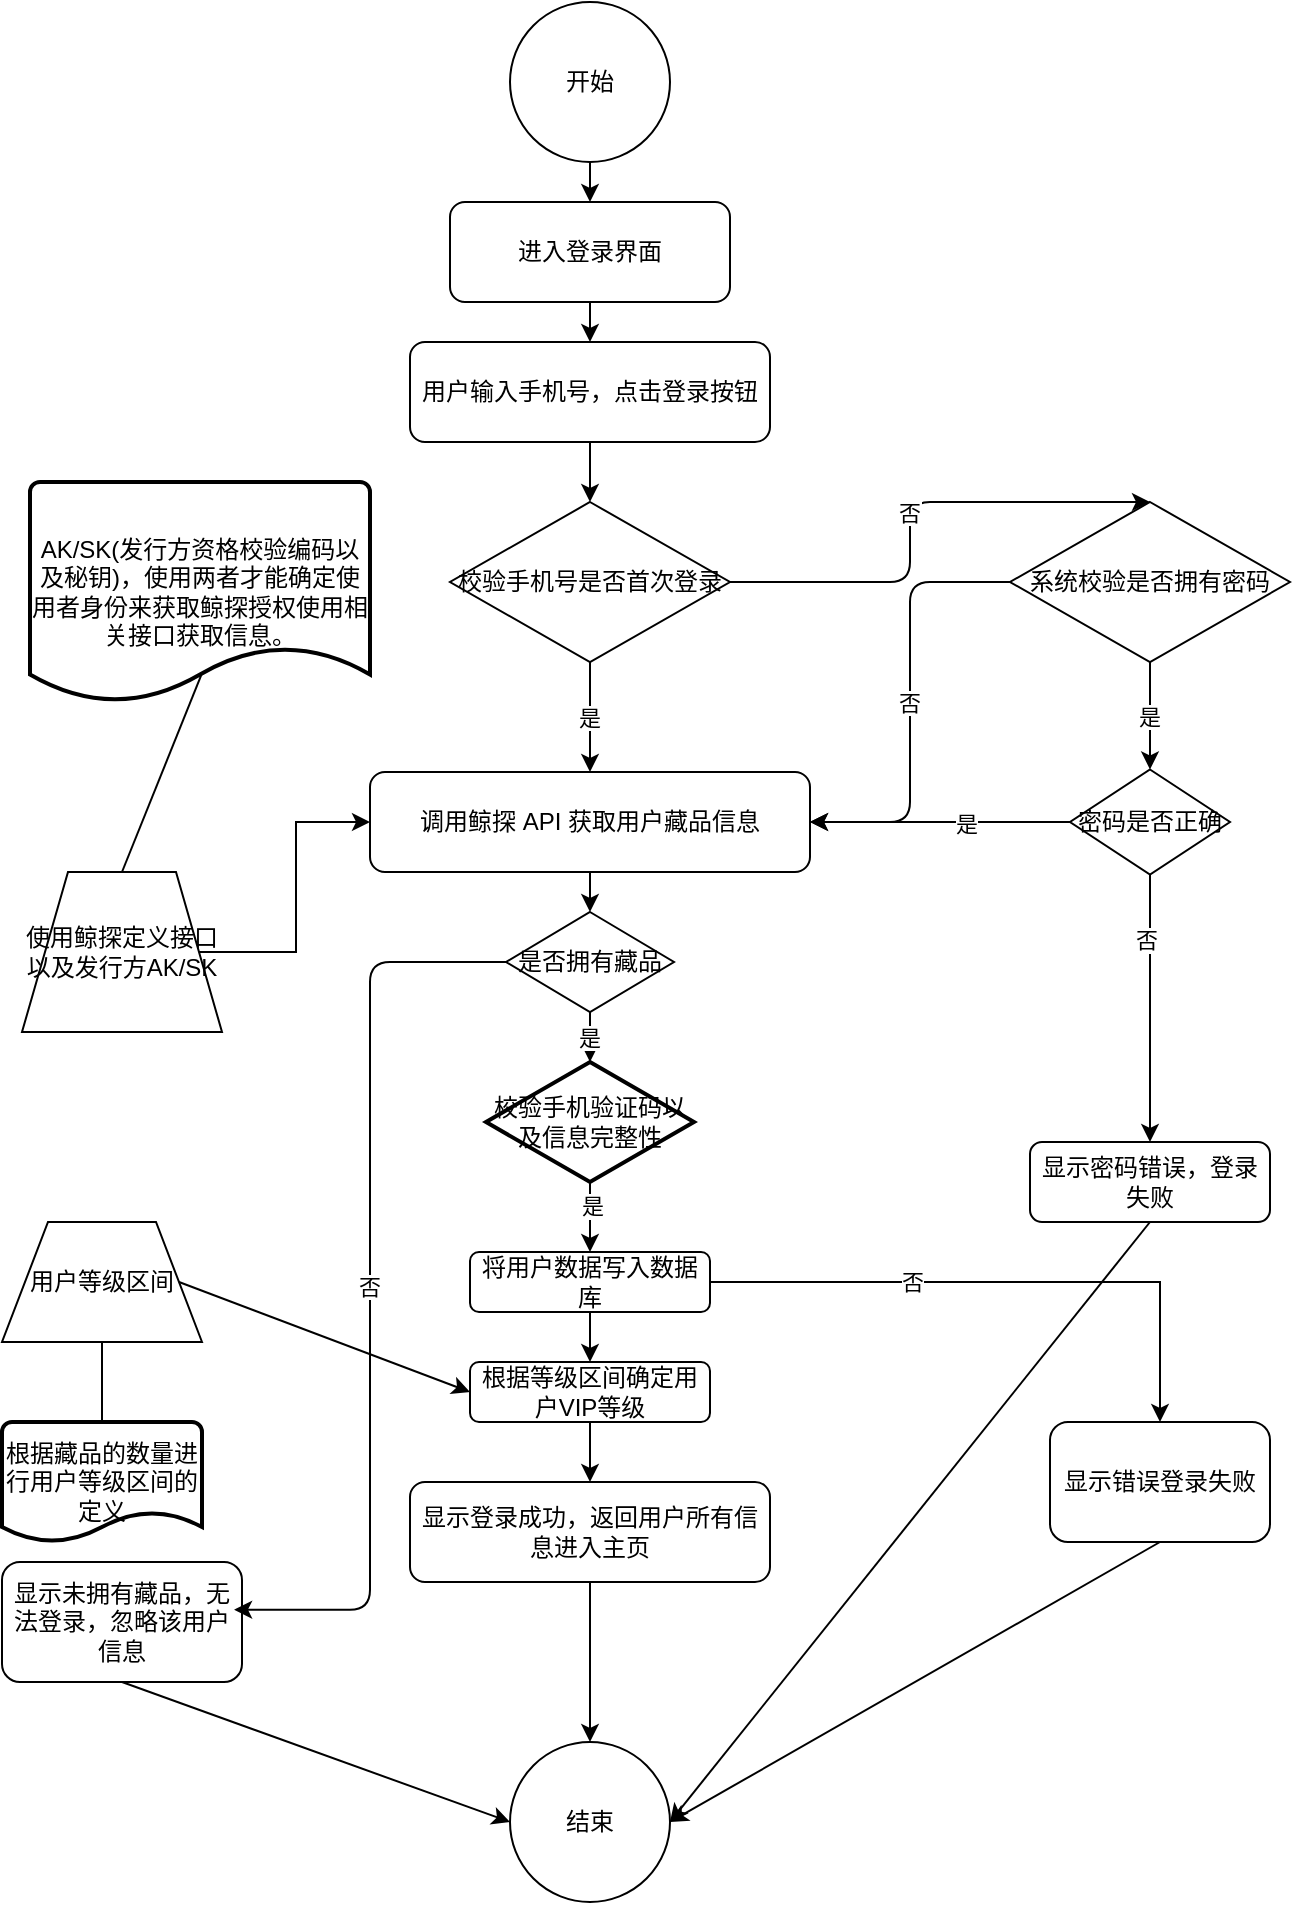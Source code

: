 <mxfile version="26.0.11">
  <diagram name="第 1 页" id="aXCf6BzW8M_fI4Hq0Mss">
    <mxGraphModel dx="479" dy="723" grid="1" gridSize="10" guides="1" tooltips="1" connect="1" arrows="1" fold="1" page="1" pageScale="1" pageWidth="827" pageHeight="1169" math="0" shadow="0">
      <root>
        <mxCell id="0" />
        <mxCell id="1" parent="0" />
        <mxCell id="ARnbIlMLo6GgX88KTdsv-40" value="开始" style="ellipse;whiteSpace=wrap;html=1;" parent="1" vertex="1">
          <mxGeometry x="344" y="80" width="80" height="80" as="geometry" />
        </mxCell>
        <mxCell id="ARnbIlMLo6GgX88KTdsv-41" value="进入登录界面" style="rounded=1;whiteSpace=wrap;html=1;" parent="1" vertex="1">
          <mxGeometry x="314" y="180" width="140" height="50" as="geometry" />
        </mxCell>
        <mxCell id="ARnbIlMLo6GgX88KTdsv-42" value="用户输入手机号，点击登录按钮" style="rounded=1;whiteSpace=wrap;html=1;" parent="1" vertex="1">
          <mxGeometry x="294" y="250" width="180" height="50" as="geometry" />
        </mxCell>
        <mxCell id="ARnbIlMLo6GgX88KTdsv-43" value="校验手机号是否首次登录" style="rhombus;whiteSpace=wrap;html=1;" parent="1" vertex="1">
          <mxGeometry x="314" y="330" width="140" height="80" as="geometry" />
        </mxCell>
        <mxCell id="ARnbIlMLo6GgX88KTdsv-44" value="是" style="edgeStyle=elbowEdgeStyle;entryX=0.5;entryY=0;entryDx=0;entryDy=0;" parent="1" source="ARnbIlMLo6GgX88KTdsv-43" target="ARnbIlMLo6GgX88KTdsv-46" edge="1">
          <mxGeometry relative="1" as="geometry">
            <mxPoint x="384" y="450" as="targetPoint" />
          </mxGeometry>
        </mxCell>
        <mxCell id="ARnbIlMLo6GgX88KTdsv-46" value="调用鲸探 API 获取用户藏品信息" style="rounded=1;whiteSpace=wrap;html=1;" parent="1" vertex="1">
          <mxGeometry x="274" y="465" width="220" height="50" as="geometry" />
        </mxCell>
        <mxCell id="ARnbIlMLo6GgX88KTdsv-47" value="显示登录成功，返回用户所有信息进入主页" style="rounded=1;whiteSpace=wrap;html=1;" parent="1" vertex="1">
          <mxGeometry x="294" y="820" width="180" height="50" as="geometry" />
        </mxCell>
        <mxCell id="ARnbIlMLo6GgX88KTdsv-48" value="否" style="edgeStyle=elbowEdgeStyle;entryX=0.5;entryY=0;entryDx=0;entryDy=0;exitX=1;exitY=0.5;exitDx=0;exitDy=0;" parent="1" source="ARnbIlMLo6GgX88KTdsv-43" target="ARnbIlMLo6GgX88KTdsv-49" edge="1">
          <mxGeometry relative="1" as="geometry">
            <Array as="points">
              <mxPoint x="544" y="330" />
            </Array>
          </mxGeometry>
        </mxCell>
        <mxCell id="ARnbIlMLo6GgX88KTdsv-49" value="系统校验是否拥有密码" style="rhombus;whiteSpace=wrap;html=1;" parent="1" vertex="1">
          <mxGeometry x="594" y="330" width="140" height="80" as="geometry" />
        </mxCell>
        <mxCell id="ARnbIlMLo6GgX88KTdsv-50" value="是" style="edgeStyle=elbowEdgeStyle;entryX=0.5;entryY=0;entryDx=0;entryDy=0;" parent="1" source="ARnbIlMLo6GgX88KTdsv-49" target="ARnbIlMLo6GgX88KTdsv-60" edge="1">
          <mxGeometry relative="1" as="geometry">
            <mxPoint x="654" y="500" as="targetPoint" />
          </mxGeometry>
        </mxCell>
        <mxCell id="ARnbIlMLo6GgX88KTdsv-51" value="结束" style="ellipse;whiteSpace=wrap;html=1;" parent="1" vertex="1">
          <mxGeometry x="344" y="950" width="80" height="80" as="geometry" />
        </mxCell>
        <mxCell id="ARnbIlMLo6GgX88KTdsv-52" value="否" style="edgeStyle=elbowEdgeStyle;entryX=1;entryY=0.5;entryDx=0;entryDy=0;" parent="1" source="ARnbIlMLo6GgX88KTdsv-49" target="ARnbIlMLo6GgX88KTdsv-46" edge="1">
          <mxGeometry relative="1" as="geometry">
            <mxPoint x="510" y="550" as="targetPoint" />
          </mxGeometry>
        </mxCell>
        <mxCell id="ARnbIlMLo6GgX88KTdsv-53" parent="1" source="ARnbIlMLo6GgX88KTdsv-40" target="ARnbIlMLo6GgX88KTdsv-41" edge="1">
          <mxGeometry relative="1" as="geometry" />
        </mxCell>
        <mxCell id="ARnbIlMLo6GgX88KTdsv-54" parent="1" source="ARnbIlMLo6GgX88KTdsv-41" target="ARnbIlMLo6GgX88KTdsv-42" edge="1">
          <mxGeometry relative="1" as="geometry" />
        </mxCell>
        <mxCell id="ARnbIlMLo6GgX88KTdsv-55" parent="1" source="ARnbIlMLo6GgX88KTdsv-42" target="ARnbIlMLo6GgX88KTdsv-43" edge="1">
          <mxGeometry relative="1" as="geometry" />
        </mxCell>
        <mxCell id="ARnbIlMLo6GgX88KTdsv-58" style="exitX=0.5;exitY=1;exitDx=0;exitDy=0;entryX=0.5;entryY=0;entryDx=0;entryDy=0;" parent="1" source="ARnbIlMLo6GgX88KTdsv-47" target="ARnbIlMLo6GgX88KTdsv-51" edge="1">
          <mxGeometry relative="1" as="geometry">
            <mxPoint x="384" y="1010" as="targetPoint" />
            <mxPoint x="384" y="960" as="sourcePoint" />
          </mxGeometry>
        </mxCell>
        <mxCell id="ARnbIlMLo6GgX88KTdsv-61" style="edgeStyle=orthogonalEdgeStyle;rounded=0;orthogonalLoop=1;jettySize=auto;html=1;exitX=0;exitY=0.5;exitDx=0;exitDy=0;entryX=1;entryY=0.5;entryDx=0;entryDy=0;" parent="1" source="ARnbIlMLo6GgX88KTdsv-60" target="ARnbIlMLo6GgX88KTdsv-46" edge="1">
          <mxGeometry relative="1" as="geometry">
            <mxPoint x="530" y="555" as="targetPoint" />
          </mxGeometry>
        </mxCell>
        <mxCell id="ARnbIlMLo6GgX88KTdsv-62" value="是" style="edgeLabel;html=1;align=center;verticalAlign=middle;resizable=0;points=[];" parent="ARnbIlMLo6GgX88KTdsv-61" vertex="1" connectable="0">
          <mxGeometry x="-0.191" y="1" relative="1" as="geometry">
            <mxPoint as="offset" />
          </mxGeometry>
        </mxCell>
        <mxCell id="ARnbIlMLo6GgX88KTdsv-64" value="" style="edgeStyle=orthogonalEdgeStyle;rounded=0;orthogonalLoop=1;jettySize=auto;html=1;" parent="1" source="ARnbIlMLo6GgX88KTdsv-60" target="ARnbIlMLo6GgX88KTdsv-63" edge="1">
          <mxGeometry relative="1" as="geometry" />
        </mxCell>
        <mxCell id="ARnbIlMLo6GgX88KTdsv-65" value="否" style="edgeLabel;html=1;align=center;verticalAlign=middle;resizable=0;points=[];" parent="ARnbIlMLo6GgX88KTdsv-64" vertex="1" connectable="0">
          <mxGeometry x="-0.519" y="-2" relative="1" as="geometry">
            <mxPoint as="offset" />
          </mxGeometry>
        </mxCell>
        <mxCell id="ARnbIlMLo6GgX88KTdsv-60" value="密码是否正确" style="rhombus;whiteSpace=wrap;html=1;" parent="1" vertex="1">
          <mxGeometry x="624" y="463.75" width="80" height="52.5" as="geometry" />
        </mxCell>
        <mxCell id="ARnbIlMLo6GgX88KTdsv-63" value="显示密码错误，登录失败" style="rounded=1;whiteSpace=wrap;html=1;" parent="1" vertex="1">
          <mxGeometry x="604" y="650" width="120" height="40" as="geometry" />
        </mxCell>
        <mxCell id="ARnbIlMLo6GgX88KTdsv-68" style="exitX=0.5;exitY=1;exitDx=0;exitDy=0;entryX=1;entryY=0.5;entryDx=0;entryDy=0;" parent="1" source="ARnbIlMLo6GgX88KTdsv-63" target="ARnbIlMLo6GgX88KTdsv-51" edge="1">
          <mxGeometry relative="1" as="geometry">
            <mxPoint x="894" y="650" as="sourcePoint" />
            <mxPoint x="1124" y="710" as="targetPoint" />
          </mxGeometry>
        </mxCell>
        <mxCell id="ARnbIlMLo6GgX88KTdsv-70" value="" style="edgeStyle=orthogonalEdgeStyle;rounded=0;orthogonalLoop=1;jettySize=auto;html=1;" parent="1" source="ARnbIlMLo6GgX88KTdsv-69" target="ARnbIlMLo6GgX88KTdsv-46" edge="1">
          <mxGeometry relative="1" as="geometry" />
        </mxCell>
        <mxCell id="ARnbIlMLo6GgX88KTdsv-69" value="使用鲸探定义接口以及发行方AK/SK" style="verticalLabelPosition=middle;verticalAlign=middle;html=1;shape=trapezoid;perimeter=trapezoidPerimeter;whiteSpace=wrap;size=0.23;arcSize=10;flipV=1;labelPosition=center;align=center;direction=west;" parent="1" vertex="1">
          <mxGeometry x="100" y="515" width="100" height="80" as="geometry" />
        </mxCell>
        <mxCell id="ARnbIlMLo6GgX88KTdsv-72" value="AK/SK(发行方资格校验编码以及秘钥)，使用两者才能确定使用者身份来获取鲸探授权使用相关接口获取信息。" style="strokeWidth=2;html=1;shape=mxgraph.flowchart.document2;whiteSpace=wrap;size=0.25;" parent="1" vertex="1">
          <mxGeometry x="104" y="320" width="170" height="110" as="geometry" />
        </mxCell>
        <mxCell id="ARnbIlMLo6GgX88KTdsv-74" value="" style="endArrow=none;html=1;rounded=0;exitX=0.5;exitY=1;exitDx=0;exitDy=0;entryX=0.506;entryY=0.869;entryDx=0;entryDy=0;entryPerimeter=0;" parent="1" source="ARnbIlMLo6GgX88KTdsv-69" target="ARnbIlMLo6GgX88KTdsv-72" edge="1">
          <mxGeometry width="50" height="50" relative="1" as="geometry">
            <mxPoint x="140" y="470" as="sourcePoint" />
            <mxPoint x="190" y="420" as="targetPoint" />
          </mxGeometry>
        </mxCell>
        <mxCell id="OHjfD2tfNT7gJKa3IaDE-16" style="edgeStyle=orthogonalEdgeStyle;rounded=0;orthogonalLoop=1;jettySize=auto;html=1;exitX=0.5;exitY=1;exitDx=0;exitDy=0;entryX=0.5;entryY=0;entryDx=0;entryDy=0;" parent="1" source="OHjfD2tfNT7gJKa3IaDE-1" target="ARnbIlMLo6GgX88KTdsv-47" edge="1">
          <mxGeometry relative="1" as="geometry">
            <mxPoint x="384" y="780" as="targetPoint" />
          </mxGeometry>
        </mxCell>
        <mxCell id="OHjfD2tfNT7gJKa3IaDE-1" value="根据等级区间确定用户VIP等级" style="rounded=1;whiteSpace=wrap;html=1;" parent="1" vertex="1">
          <mxGeometry x="324" y="760" width="120" height="30" as="geometry" />
        </mxCell>
        <mxCell id="OHjfD2tfNT7gJKa3IaDE-2" value="用户等级区间" style="verticalLabelPosition=middle;verticalAlign=middle;html=1;shape=trapezoid;perimeter=trapezoidPerimeter;whiteSpace=wrap;size=0.23;arcSize=10;flipV=1;labelPosition=center;align=center;direction=west;" parent="1" vertex="1">
          <mxGeometry x="90" y="690" width="100" height="60" as="geometry" />
        </mxCell>
        <mxCell id="OHjfD2tfNT7gJKa3IaDE-3" value="" style="endArrow=classic;html=1;rounded=0;exitX=0;exitY=0.5;exitDx=0;exitDy=0;entryX=0;entryY=0.5;entryDx=0;entryDy=0;" parent="1" source="OHjfD2tfNT7gJKa3IaDE-2" target="OHjfD2tfNT7gJKa3IaDE-1" edge="1">
          <mxGeometry width="50" height="50" relative="1" as="geometry">
            <mxPoint x="110" y="770" as="sourcePoint" />
            <mxPoint x="160" y="720" as="targetPoint" />
          </mxGeometry>
        </mxCell>
        <mxCell id="OHjfD2tfNT7gJKa3IaDE-5" value="是否拥有藏品" style="rhombus;whiteSpace=wrap;html=1;" parent="1" vertex="1">
          <mxGeometry x="342" y="535" width="84" height="50" as="geometry" />
        </mxCell>
        <mxCell id="OHjfD2tfNT7gJKa3IaDE-8" value="显示未拥有藏品，无法登录，忽略该用户信息" style="rounded=1;whiteSpace=wrap;html=1;" parent="1" vertex="1">
          <mxGeometry x="90" y="860" width="120" height="60" as="geometry" />
        </mxCell>
        <mxCell id="OHjfD2tfNT7gJKa3IaDE-13" value="否" style="edgeStyle=elbowEdgeStyle;entryX=0.967;entryY=0.397;entryDx=0;entryDy=0;exitX=0;exitY=0.5;exitDx=0;exitDy=0;entryPerimeter=0;" parent="1" source="OHjfD2tfNT7gJKa3IaDE-5" target="OHjfD2tfNT7gJKa3IaDE-8" edge="1">
          <mxGeometry relative="1" as="geometry">
            <mxPoint x="324" y="630" as="sourcePoint" />
            <mxPoint x="224" y="815" as="targetPoint" />
          </mxGeometry>
        </mxCell>
        <mxCell id="OHjfD2tfNT7gJKa3IaDE-15" style="exitX=0.5;exitY=1;exitDx=0;exitDy=0;entryX=0;entryY=0.5;entryDx=0;entryDy=0;" parent="1" source="OHjfD2tfNT7gJKa3IaDE-8" target="ARnbIlMLo6GgX88KTdsv-51" edge="1">
          <mxGeometry relative="1" as="geometry">
            <mxPoint x="140" y="980" as="sourcePoint" />
            <mxPoint x="150" y="1140" as="targetPoint" />
          </mxGeometry>
        </mxCell>
        <mxCell id="OHjfD2tfNT7gJKa3IaDE-20" value="根据藏品的数量进行用户等级区间的定义" style="strokeWidth=2;html=1;shape=mxgraph.flowchart.document2;whiteSpace=wrap;size=0.25;" parent="1" vertex="1">
          <mxGeometry x="90" y="790" width="100" height="60" as="geometry" />
        </mxCell>
        <mxCell id="OHjfD2tfNT7gJKa3IaDE-21" value="" style="endArrow=none;html=1;rounded=0;entryX=0.5;entryY=0;entryDx=0;entryDy=0;entryPerimeter=0;exitX=0.5;exitY=0;exitDx=0;exitDy=0;" parent="1" source="OHjfD2tfNT7gJKa3IaDE-2" target="OHjfD2tfNT7gJKa3IaDE-20" edge="1">
          <mxGeometry width="50" height="50" relative="1" as="geometry">
            <mxPoint x="140" y="760" as="sourcePoint" />
            <mxPoint x="150" y="820" as="targetPoint" />
          </mxGeometry>
        </mxCell>
        <mxCell id="OHjfD2tfNT7gJKa3IaDE-39" style="edgeStyle=orthogonalEdgeStyle;rounded=0;orthogonalLoop=1;jettySize=auto;html=1;exitX=0.5;exitY=1;exitDx=0;exitDy=0;entryX=0.5;entryY=0;entryDx=0;entryDy=0;" parent="1" source="OHjfD2tfNT7gJKa3IaDE-30" target="OHjfD2tfNT7gJKa3IaDE-1" edge="1">
          <mxGeometry relative="1" as="geometry" />
        </mxCell>
        <mxCell id="OHjfD2tfNT7gJKa3IaDE-45" style="edgeStyle=orthogonalEdgeStyle;rounded=0;orthogonalLoop=1;jettySize=auto;html=1;exitX=1;exitY=0.5;exitDx=0;exitDy=0;" parent="1" source="OHjfD2tfNT7gJKa3IaDE-30" target="OHjfD2tfNT7gJKa3IaDE-43" edge="1">
          <mxGeometry relative="1" as="geometry" />
        </mxCell>
        <mxCell id="OHjfD2tfNT7gJKa3IaDE-46" value="否" style="edgeLabel;html=1;align=center;verticalAlign=middle;resizable=0;points=[];" parent="OHjfD2tfNT7gJKa3IaDE-45" vertex="1" connectable="0">
          <mxGeometry x="-0.314" relative="1" as="geometry">
            <mxPoint as="offset" />
          </mxGeometry>
        </mxCell>
        <mxCell id="OHjfD2tfNT7gJKa3IaDE-30" value="将用户数据写入数据库" style="rounded=1;whiteSpace=wrap;html=1;" parent="1" vertex="1">
          <mxGeometry x="324" y="705" width="120" height="30" as="geometry" />
        </mxCell>
        <mxCell id="OHjfD2tfNT7gJKa3IaDE-34" value="" style="endArrow=classic;html=1;rounded=0;entryX=0.5;entryY=0;entryDx=0;entryDy=0;exitX=0.5;exitY=1;exitDx=0;exitDy=0;" parent="1" source="ARnbIlMLo6GgX88KTdsv-46" target="OHjfD2tfNT7gJKa3IaDE-5" edge="1">
          <mxGeometry width="50" height="50" relative="1" as="geometry">
            <mxPoint x="390" y="570" as="sourcePoint" />
            <mxPoint x="440" y="520" as="targetPoint" />
          </mxGeometry>
        </mxCell>
        <mxCell id="OHjfD2tfNT7gJKa3IaDE-37" value="是" style="edgeStyle=elbowEdgeStyle;elbow=vertical;exitX=0.5;exitY=1;exitDx=0;exitDy=0;" parent="1" source="OHjfD2tfNT7gJKa3IaDE-5" target="OHjfD2tfNT7gJKa3IaDE-35" edge="1">
          <mxGeometry relative="1" as="geometry">
            <mxPoint x="380" y="590" as="sourcePoint" />
            <mxPoint x="514" y="610" as="targetPoint" />
            <Array as="points" />
          </mxGeometry>
        </mxCell>
        <mxCell id="OHjfD2tfNT7gJKa3IaDE-40" style="edgeStyle=orthogonalEdgeStyle;rounded=0;orthogonalLoop=1;jettySize=auto;html=1;exitX=0.5;exitY=1;exitDx=0;exitDy=0;exitPerimeter=0;" parent="1" source="OHjfD2tfNT7gJKa3IaDE-35" target="OHjfD2tfNT7gJKa3IaDE-30" edge="1">
          <mxGeometry relative="1" as="geometry" />
        </mxCell>
        <mxCell id="OHjfD2tfNT7gJKa3IaDE-42" value="是" style="edgeLabel;html=1;align=center;verticalAlign=middle;resizable=0;points=[];" parent="OHjfD2tfNT7gJKa3IaDE-40" vertex="1" connectable="0">
          <mxGeometry x="-0.252" y="1" relative="1" as="geometry">
            <mxPoint y="-5" as="offset" />
          </mxGeometry>
        </mxCell>
        <mxCell id="OHjfD2tfNT7gJKa3IaDE-35" value="校验手机验证码以及信息完整性" style="strokeWidth=2;html=1;shape=mxgraph.flowchart.decision;whiteSpace=wrap;" parent="1" vertex="1">
          <mxGeometry x="332" y="610" width="104" height="60" as="geometry" />
        </mxCell>
        <mxCell id="OHjfD2tfNT7gJKa3IaDE-43" value="显示错误登录失败" style="rounded=1;whiteSpace=wrap;html=1;" parent="1" vertex="1">
          <mxGeometry x="614" y="790" width="110" height="60" as="geometry" />
        </mxCell>
        <mxCell id="OHjfD2tfNT7gJKa3IaDE-48" value="" style="endArrow=classic;html=1;rounded=0;exitX=0.5;exitY=1;exitDx=0;exitDy=0;entryX=1;entryY=0.5;entryDx=0;entryDy=0;" parent="1" source="OHjfD2tfNT7gJKa3IaDE-43" target="ARnbIlMLo6GgX88KTdsv-51" edge="1">
          <mxGeometry width="50" height="50" relative="1" as="geometry">
            <mxPoint x="550" y="1000" as="sourcePoint" />
            <mxPoint x="710" y="960" as="targetPoint" />
          </mxGeometry>
        </mxCell>
      </root>
    </mxGraphModel>
  </diagram>
</mxfile>
